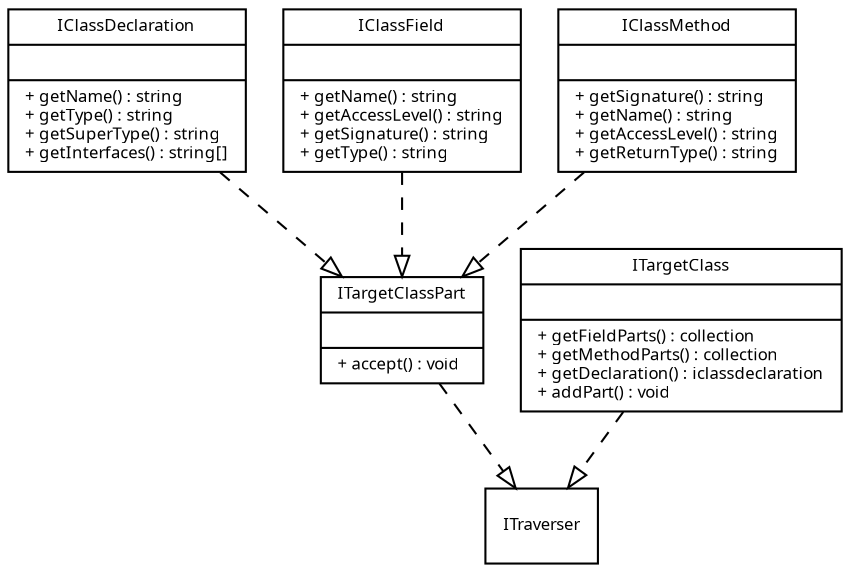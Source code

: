 digraph G {
node [
	fontname = "Sans"
	fontsize = 8
	shape = "record"
]

IClassDeclaration[
	label = "{IClassDeclaration||+ getName() : string\l+ getType() : string\l+ getSuperType() : string\l+ getInterfaces() : string[]\l}"
]

IClassField[
	label = "{IClassField||+ getName() : string\l+ getAccessLevel() : string\l+ getSignature() : string\l+ getType() : string\l}"
]

IClassMethod[
	label = "{IClassMethod||+ getSignature() : string\l+ getName() : string\l+ getAccessLevel() : string\l+ getReturnType() : string\l}"
]

ITargetClass[
	label = "{ITargetClass||+ getFieldParts() : collection\l+ getMethodParts() : collection\l+ getDeclaration() : iclassdeclaration\l+ addPart() : void\l}"
]

ITargetClassPart[
	label = "{ITargetClassPart||+ accept() : void\l}"
]

edge [
	arrowhead = "empty"
]


edge [
	arrowhead = "empty"
	style = "dashed"
]

IClassDeclaration -> ITargetClassPart
IClassField -> ITargetClassPart
IClassMethod -> ITargetClassPart
ITargetClass -> ITraverser
ITargetClassPart -> ITraverser

}